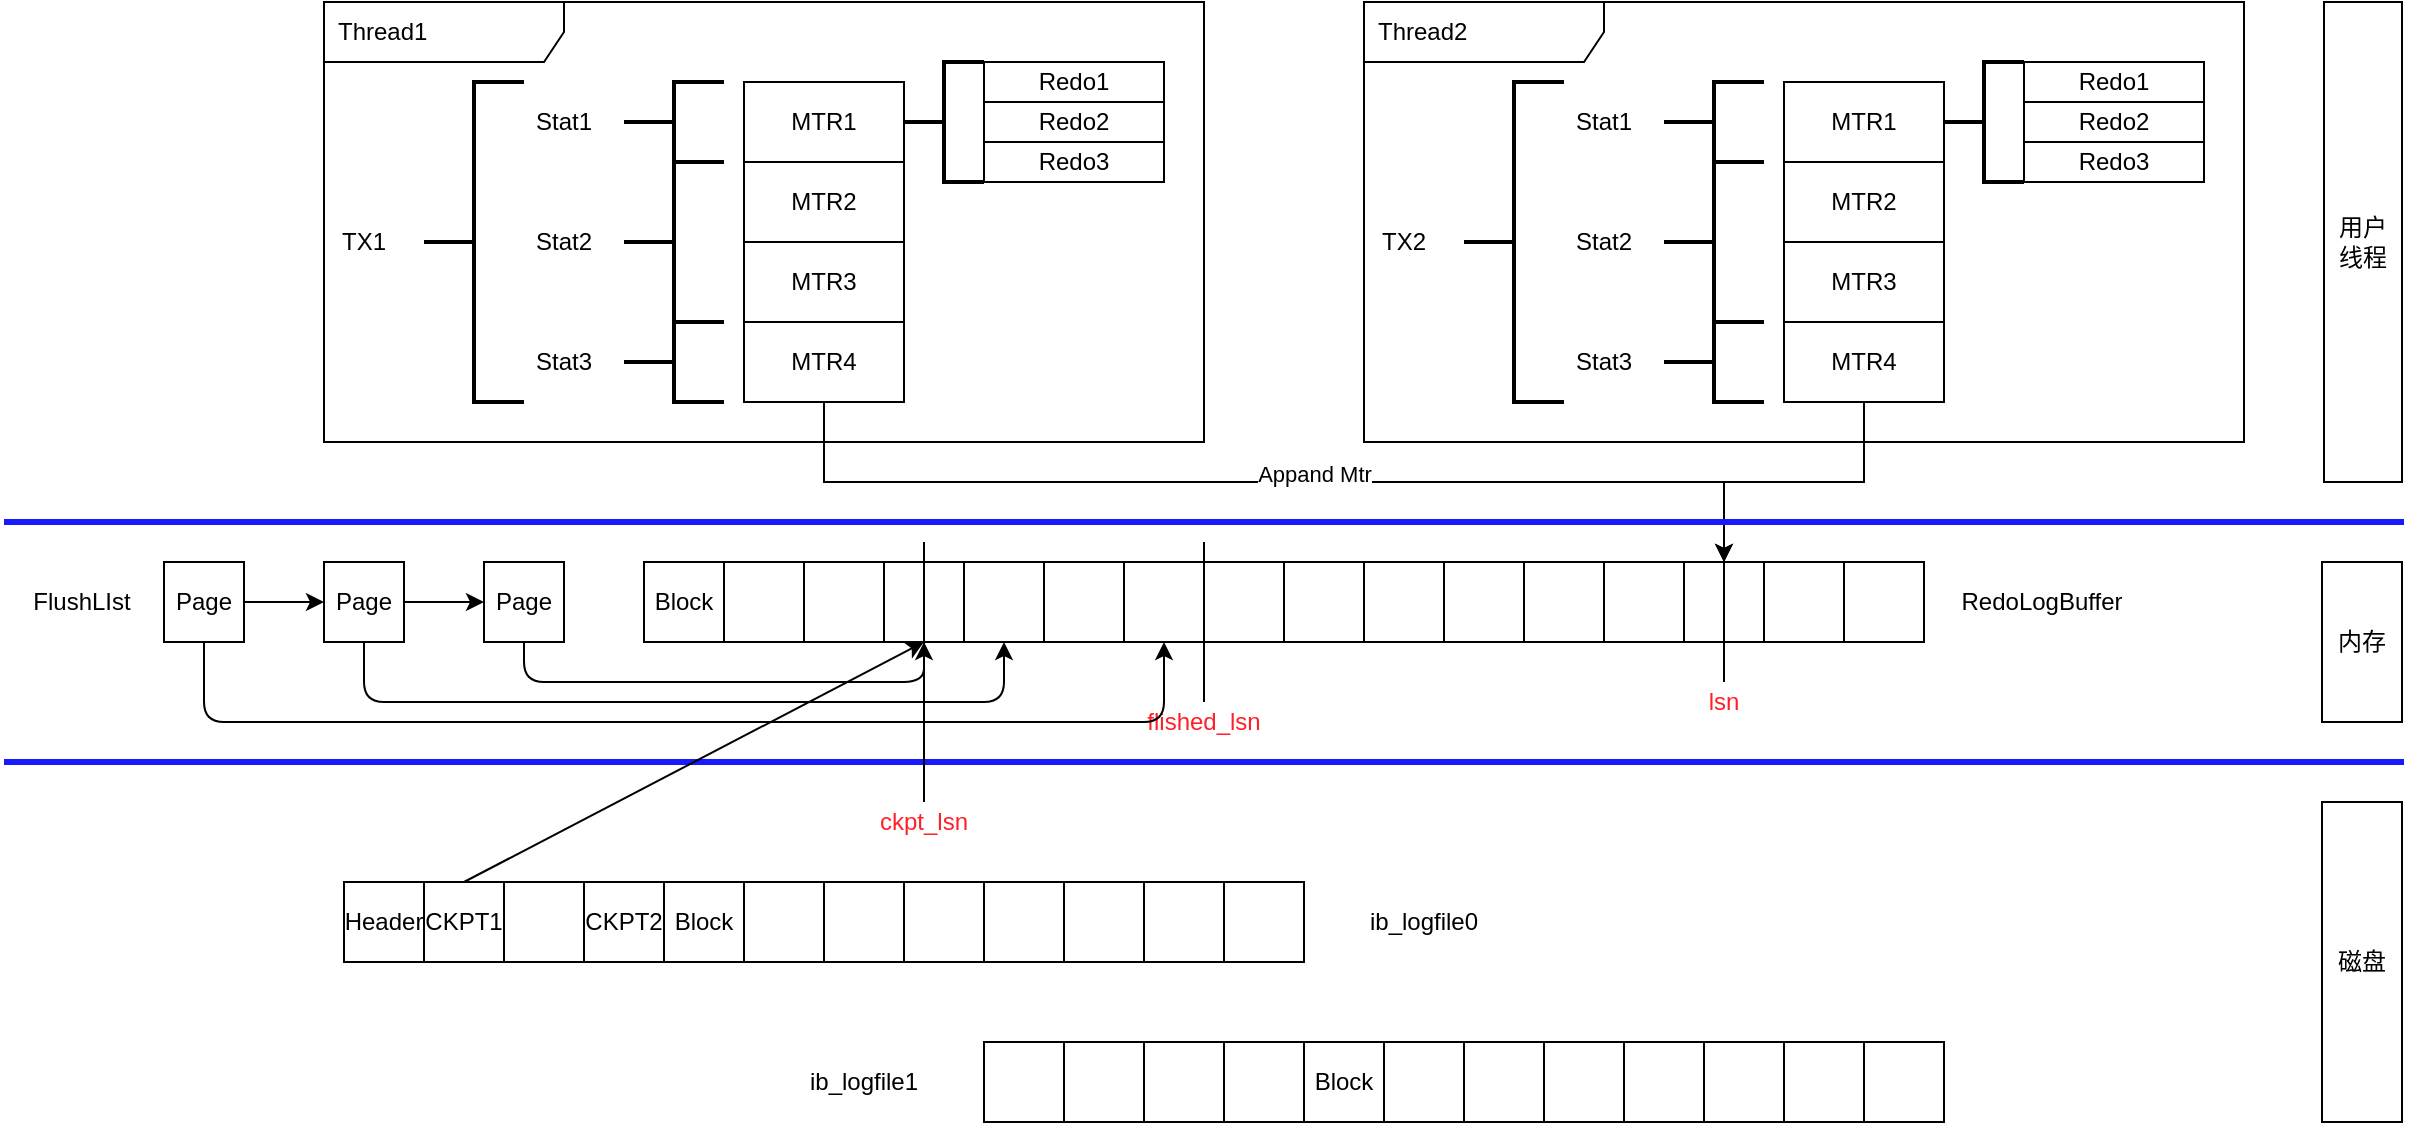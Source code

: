 <mxfile version="14.2.9" type="github">
  <diagram id="aE_Aujv4SpDu7suMMUOv" name="第 1 页">
    <mxGraphModel dx="916" dy="591" grid="1" gridSize="10" guides="1" tooltips="1" connect="1" arrows="1" fold="1" page="1" pageScale="1" pageWidth="827" pageHeight="1169" math="0" shadow="0">
      <root>
        <mxCell id="0" />
        <mxCell id="1" parent="0" />
        <mxCell id="SYQG03bMd1OEDl9VJ-Bb-1" value="MTR1" style="rounded=0;whiteSpace=wrap;html=1;" vertex="1" parent="1">
          <mxGeometry x="411" y="80" width="80" height="40" as="geometry" />
        </mxCell>
        <mxCell id="SYQG03bMd1OEDl9VJ-Bb-2" value="MTR2" style="rounded=0;whiteSpace=wrap;html=1;" vertex="1" parent="1">
          <mxGeometry x="411" y="120" width="80" height="40" as="geometry" />
        </mxCell>
        <mxCell id="SYQG03bMd1OEDl9VJ-Bb-3" value="MTR3" style="rounded=0;whiteSpace=wrap;html=1;" vertex="1" parent="1">
          <mxGeometry x="411" y="160" width="80" height="40" as="geometry" />
        </mxCell>
        <mxCell id="SYQG03bMd1OEDl9VJ-Bb-81" value="" style="edgeStyle=orthogonalEdgeStyle;rounded=0;orthogonalLoop=1;jettySize=auto;html=1;entryX=0.5;entryY=0;entryDx=0;entryDy=0;" edge="1" parent="1" source="SYQG03bMd1OEDl9VJ-Bb-4" target="SYQG03bMd1OEDl9VJ-Bb-53">
          <mxGeometry relative="1" as="geometry">
            <Array as="points">
              <mxPoint x="451" y="280" />
              <mxPoint x="901" y="280" />
            </Array>
          </mxGeometry>
        </mxCell>
        <mxCell id="SYQG03bMd1OEDl9VJ-Bb-83" value="Appand Mtr" style="edgeLabel;html=1;align=center;verticalAlign=middle;resizable=0;points=[];" vertex="1" connectable="0" parent="SYQG03bMd1OEDl9VJ-Bb-81">
          <mxGeometry x="0.075" y="4" relative="1" as="geometry">
            <mxPoint as="offset" />
          </mxGeometry>
        </mxCell>
        <mxCell id="SYQG03bMd1OEDl9VJ-Bb-4" value="MTR4" style="rounded=0;whiteSpace=wrap;html=1;" vertex="1" parent="1">
          <mxGeometry x="411" y="200" width="80" height="40" as="geometry" />
        </mxCell>
        <mxCell id="SYQG03bMd1OEDl9VJ-Bb-5" value="Redo1" style="rounded=0;whiteSpace=wrap;html=1;" vertex="1" parent="1">
          <mxGeometry x="531" y="70" width="90" height="20" as="geometry" />
        </mxCell>
        <mxCell id="SYQG03bMd1OEDl9VJ-Bb-6" value="Redo2" style="rounded=0;whiteSpace=wrap;html=1;" vertex="1" parent="1">
          <mxGeometry x="531" y="90" width="90" height="20" as="geometry" />
        </mxCell>
        <mxCell id="SYQG03bMd1OEDl9VJ-Bb-7" value="Redo3" style="rounded=0;whiteSpace=wrap;html=1;" vertex="1" parent="1">
          <mxGeometry x="531" y="110" width="90" height="20" as="geometry" />
        </mxCell>
        <mxCell id="SYQG03bMd1OEDl9VJ-Bb-8" value="" style="strokeWidth=2;html=1;shape=mxgraph.flowchart.annotation_2;align=left;labelPosition=right;pointerEvents=1;" vertex="1" parent="1">
          <mxGeometry x="351" y="200" width="50" height="40" as="geometry" />
        </mxCell>
        <mxCell id="SYQG03bMd1OEDl9VJ-Bb-9" value="" style="strokeWidth=2;html=1;shape=mxgraph.flowchart.annotation_2;align=left;labelPosition=right;pointerEvents=1;" vertex="1" parent="1">
          <mxGeometry x="351" y="120" width="50" height="80" as="geometry" />
        </mxCell>
        <mxCell id="SYQG03bMd1OEDl9VJ-Bb-10" value="" style="strokeWidth=2;html=1;shape=mxgraph.flowchart.annotation_2;align=left;labelPosition=right;pointerEvents=1;" vertex="1" parent="1">
          <mxGeometry x="351" y="80" width="50" height="40" as="geometry" />
        </mxCell>
        <mxCell id="SYQG03bMd1OEDl9VJ-Bb-11" value="Stat1" style="text;html=1;strokeColor=none;fillColor=none;align=center;verticalAlign=middle;whiteSpace=wrap;rounded=0;" vertex="1" parent="1">
          <mxGeometry x="301" y="90" width="40" height="20" as="geometry" />
        </mxCell>
        <mxCell id="SYQG03bMd1OEDl9VJ-Bb-12" value="Stat2" style="text;html=1;strokeColor=none;fillColor=none;align=center;verticalAlign=middle;whiteSpace=wrap;rounded=0;" vertex="1" parent="1">
          <mxGeometry x="301" y="150" width="40" height="20" as="geometry" />
        </mxCell>
        <mxCell id="SYQG03bMd1OEDl9VJ-Bb-13" value="Stat3" style="text;html=1;strokeColor=none;fillColor=none;align=center;verticalAlign=middle;whiteSpace=wrap;rounded=0;" vertex="1" parent="1">
          <mxGeometry x="301" y="210" width="40" height="20" as="geometry" />
        </mxCell>
        <mxCell id="SYQG03bMd1OEDl9VJ-Bb-14" value="" style="strokeWidth=2;html=1;shape=mxgraph.flowchart.annotation_2;align=left;labelPosition=right;pointerEvents=1;" vertex="1" parent="1">
          <mxGeometry x="251" y="80" width="50" height="160" as="geometry" />
        </mxCell>
        <mxCell id="SYQG03bMd1OEDl9VJ-Bb-15" value="TX1" style="text;html=1;strokeColor=none;fillColor=none;align=center;verticalAlign=middle;whiteSpace=wrap;rounded=0;" vertex="1" parent="1">
          <mxGeometry x="201" y="150" width="40" height="20" as="geometry" />
        </mxCell>
        <mxCell id="SYQG03bMd1OEDl9VJ-Bb-16" value="" style="strokeWidth=2;html=1;shape=mxgraph.flowchart.annotation_2;align=left;labelPosition=right;pointerEvents=1;" vertex="1" parent="1">
          <mxGeometry x="491" y="70" width="40" height="60" as="geometry" />
        </mxCell>
        <mxCell id="SYQG03bMd1OEDl9VJ-Bb-17" value="Thread1" style="shape=umlFrame;whiteSpace=wrap;html=1;width=120;height=30;boundedLbl=1;verticalAlign=middle;align=left;spacingLeft=5;" vertex="1" parent="1">
          <mxGeometry x="201" y="40" width="440" height="220" as="geometry" />
        </mxCell>
        <mxCell id="SYQG03bMd1OEDl9VJ-Bb-19" value="MTR1" style="rounded=0;whiteSpace=wrap;html=1;" vertex="1" parent="1">
          <mxGeometry x="931" y="80" width="80" height="40" as="geometry" />
        </mxCell>
        <mxCell id="SYQG03bMd1OEDl9VJ-Bb-20" value="MTR2" style="rounded=0;whiteSpace=wrap;html=1;" vertex="1" parent="1">
          <mxGeometry x="931" y="120" width="80" height="40" as="geometry" />
        </mxCell>
        <mxCell id="SYQG03bMd1OEDl9VJ-Bb-21" value="MTR3" style="rounded=0;whiteSpace=wrap;html=1;" vertex="1" parent="1">
          <mxGeometry x="931" y="160" width="80" height="40" as="geometry" />
        </mxCell>
        <mxCell id="SYQG03bMd1OEDl9VJ-Bb-82" value="" style="edgeStyle=orthogonalEdgeStyle;rounded=0;orthogonalLoop=1;jettySize=auto;html=1;entryX=0.5;entryY=0;entryDx=0;entryDy=0;" edge="1" parent="1" source="SYQG03bMd1OEDl9VJ-Bb-22" target="SYQG03bMd1OEDl9VJ-Bb-53">
          <mxGeometry relative="1" as="geometry">
            <Array as="points">
              <mxPoint x="971" y="280" />
              <mxPoint x="901" y="280" />
            </Array>
          </mxGeometry>
        </mxCell>
        <mxCell id="SYQG03bMd1OEDl9VJ-Bb-22" value="MTR4" style="rounded=0;whiteSpace=wrap;html=1;" vertex="1" parent="1">
          <mxGeometry x="931" y="200" width="80" height="40" as="geometry" />
        </mxCell>
        <mxCell id="SYQG03bMd1OEDl9VJ-Bb-23" value="Redo1" style="rounded=0;whiteSpace=wrap;html=1;" vertex="1" parent="1">
          <mxGeometry x="1051" y="70" width="90" height="20" as="geometry" />
        </mxCell>
        <mxCell id="SYQG03bMd1OEDl9VJ-Bb-24" value="Redo2" style="rounded=0;whiteSpace=wrap;html=1;" vertex="1" parent="1">
          <mxGeometry x="1051" y="90" width="90" height="20" as="geometry" />
        </mxCell>
        <mxCell id="SYQG03bMd1OEDl9VJ-Bb-25" value="Redo3" style="rounded=0;whiteSpace=wrap;html=1;" vertex="1" parent="1">
          <mxGeometry x="1051" y="110" width="90" height="20" as="geometry" />
        </mxCell>
        <mxCell id="SYQG03bMd1OEDl9VJ-Bb-26" value="" style="strokeWidth=2;html=1;shape=mxgraph.flowchart.annotation_2;align=left;labelPosition=right;pointerEvents=1;" vertex="1" parent="1">
          <mxGeometry x="871" y="200" width="50" height="40" as="geometry" />
        </mxCell>
        <mxCell id="SYQG03bMd1OEDl9VJ-Bb-27" value="" style="strokeWidth=2;html=1;shape=mxgraph.flowchart.annotation_2;align=left;labelPosition=right;pointerEvents=1;" vertex="1" parent="1">
          <mxGeometry x="871" y="120" width="50" height="80" as="geometry" />
        </mxCell>
        <mxCell id="SYQG03bMd1OEDl9VJ-Bb-28" value="" style="strokeWidth=2;html=1;shape=mxgraph.flowchart.annotation_2;align=left;labelPosition=right;pointerEvents=1;" vertex="1" parent="1">
          <mxGeometry x="871" y="80" width="50" height="40" as="geometry" />
        </mxCell>
        <mxCell id="SYQG03bMd1OEDl9VJ-Bb-29" value="Stat1" style="text;html=1;strokeColor=none;fillColor=none;align=center;verticalAlign=middle;whiteSpace=wrap;rounded=0;" vertex="1" parent="1">
          <mxGeometry x="821" y="90" width="40" height="20" as="geometry" />
        </mxCell>
        <mxCell id="SYQG03bMd1OEDl9VJ-Bb-30" value="Stat2" style="text;html=1;strokeColor=none;fillColor=none;align=center;verticalAlign=middle;whiteSpace=wrap;rounded=0;" vertex="1" parent="1">
          <mxGeometry x="821" y="150" width="40" height="20" as="geometry" />
        </mxCell>
        <mxCell id="SYQG03bMd1OEDl9VJ-Bb-31" value="Stat3" style="text;html=1;strokeColor=none;fillColor=none;align=center;verticalAlign=middle;whiteSpace=wrap;rounded=0;" vertex="1" parent="1">
          <mxGeometry x="821" y="210" width="40" height="20" as="geometry" />
        </mxCell>
        <mxCell id="SYQG03bMd1OEDl9VJ-Bb-32" value="" style="strokeWidth=2;html=1;shape=mxgraph.flowchart.annotation_2;align=left;labelPosition=right;pointerEvents=1;" vertex="1" parent="1">
          <mxGeometry x="771" y="80" width="50" height="160" as="geometry" />
        </mxCell>
        <mxCell id="SYQG03bMd1OEDl9VJ-Bb-33" value="TX2" style="text;html=1;strokeColor=none;fillColor=none;align=center;verticalAlign=middle;whiteSpace=wrap;rounded=0;" vertex="1" parent="1">
          <mxGeometry x="721" y="150" width="40" height="20" as="geometry" />
        </mxCell>
        <mxCell id="SYQG03bMd1OEDl9VJ-Bb-34" value="" style="strokeWidth=2;html=1;shape=mxgraph.flowchart.annotation_2;align=left;labelPosition=right;pointerEvents=1;" vertex="1" parent="1">
          <mxGeometry x="1011" y="70" width="40" height="60" as="geometry" />
        </mxCell>
        <mxCell id="SYQG03bMd1OEDl9VJ-Bb-35" value="Thread2" style="shape=umlFrame;whiteSpace=wrap;html=1;width=120;height=30;boundedLbl=1;verticalAlign=middle;align=left;spacingLeft=5;" vertex="1" parent="1">
          <mxGeometry x="721" y="40" width="440" height="220" as="geometry" />
        </mxCell>
        <mxCell id="SYQG03bMd1OEDl9VJ-Bb-36" value="Block" style="rounded=0;whiteSpace=wrap;html=1;" vertex="1" parent="1">
          <mxGeometry x="361" y="320" width="40" height="40" as="geometry" />
        </mxCell>
        <mxCell id="SYQG03bMd1OEDl9VJ-Bb-37" value="" style="rounded=0;whiteSpace=wrap;html=1;" vertex="1" parent="1">
          <mxGeometry x="401" y="320" width="40" height="40" as="geometry" />
        </mxCell>
        <mxCell id="SYQG03bMd1OEDl9VJ-Bb-38" value="" style="rounded=0;whiteSpace=wrap;html=1;" vertex="1" parent="1">
          <mxGeometry x="441" y="320" width="40" height="40" as="geometry" />
        </mxCell>
        <mxCell id="SYQG03bMd1OEDl9VJ-Bb-39" value="" style="rounded=0;whiteSpace=wrap;html=1;" vertex="1" parent="1">
          <mxGeometry x="481" y="320" width="40" height="40" as="geometry" />
        </mxCell>
        <mxCell id="SYQG03bMd1OEDl9VJ-Bb-40" value="" style="rounded=0;whiteSpace=wrap;html=1;" vertex="1" parent="1">
          <mxGeometry x="521" y="320" width="40" height="40" as="geometry" />
        </mxCell>
        <mxCell id="SYQG03bMd1OEDl9VJ-Bb-41" value="" style="rounded=0;whiteSpace=wrap;html=1;" vertex="1" parent="1">
          <mxGeometry x="561" y="320" width="40" height="40" as="geometry" />
        </mxCell>
        <mxCell id="SYQG03bMd1OEDl9VJ-Bb-42" value="" style="rounded=0;whiteSpace=wrap;html=1;" vertex="1" parent="1">
          <mxGeometry x="601" y="320" width="40" height="40" as="geometry" />
        </mxCell>
        <mxCell id="SYQG03bMd1OEDl9VJ-Bb-43" value="" style="rounded=0;whiteSpace=wrap;html=1;" vertex="1" parent="1">
          <mxGeometry x="641" y="320" width="40" height="40" as="geometry" />
        </mxCell>
        <mxCell id="SYQG03bMd1OEDl9VJ-Bb-44" value="" style="rounded=0;whiteSpace=wrap;html=1;" vertex="1" parent="1">
          <mxGeometry x="681" y="320" width="40" height="40" as="geometry" />
        </mxCell>
        <mxCell id="SYQG03bMd1OEDl9VJ-Bb-45" value="" style="rounded=0;whiteSpace=wrap;html=1;" vertex="1" parent="1">
          <mxGeometry x="721" y="320" width="40" height="40" as="geometry" />
        </mxCell>
        <mxCell id="SYQG03bMd1OEDl9VJ-Bb-46" value="Header" style="rounded=0;whiteSpace=wrap;html=1;" vertex="1" parent="1">
          <mxGeometry x="211" y="480" width="40" height="40" as="geometry" />
        </mxCell>
        <mxCell id="SYQG03bMd1OEDl9VJ-Bb-47" value="" style="rounded=0;whiteSpace=wrap;html=1;" vertex="1" parent="1">
          <mxGeometry x="761" y="320" width="40" height="40" as="geometry" />
        </mxCell>
        <mxCell id="SYQG03bMd1OEDl9VJ-Bb-50" value="" style="rounded=0;whiteSpace=wrap;html=1;" vertex="1" parent="1">
          <mxGeometry x="961" y="320" width="40" height="40" as="geometry" />
        </mxCell>
        <mxCell id="SYQG03bMd1OEDl9VJ-Bb-51" value="" style="rounded=0;whiteSpace=wrap;html=1;" vertex="1" parent="1">
          <mxGeometry x="801" y="320" width="40" height="40" as="geometry" />
        </mxCell>
        <mxCell id="SYQG03bMd1OEDl9VJ-Bb-52" value="" style="rounded=0;whiteSpace=wrap;html=1;" vertex="1" parent="1">
          <mxGeometry x="841" y="320" width="40" height="40" as="geometry" />
        </mxCell>
        <mxCell id="SYQG03bMd1OEDl9VJ-Bb-53" value="" style="rounded=0;whiteSpace=wrap;html=1;" vertex="1" parent="1">
          <mxGeometry x="881" y="320" width="40" height="40" as="geometry" />
        </mxCell>
        <mxCell id="SYQG03bMd1OEDl9VJ-Bb-54" value="" style="rounded=0;whiteSpace=wrap;html=1;" vertex="1" parent="1">
          <mxGeometry x="921" y="320" width="40" height="40" as="geometry" />
        </mxCell>
        <mxCell id="SYQG03bMd1OEDl9VJ-Bb-55" value="CKPT1" style="rounded=0;whiteSpace=wrap;html=1;" vertex="1" parent="1">
          <mxGeometry x="251" y="480" width="40" height="40" as="geometry" />
        </mxCell>
        <mxCell id="SYQG03bMd1OEDl9VJ-Bb-56" value="" style="rounded=0;whiteSpace=wrap;html=1;" vertex="1" parent="1">
          <mxGeometry x="291" y="480" width="40" height="40" as="geometry" />
        </mxCell>
        <mxCell id="SYQG03bMd1OEDl9VJ-Bb-57" value="CKPT2" style="rounded=0;whiteSpace=wrap;html=1;" vertex="1" parent="1">
          <mxGeometry x="331" y="480" width="40" height="40" as="geometry" />
        </mxCell>
        <mxCell id="SYQG03bMd1OEDl9VJ-Bb-58" value="Block" style="rounded=0;whiteSpace=wrap;html=1;" vertex="1" parent="1">
          <mxGeometry x="371" y="480" width="40" height="40" as="geometry" />
        </mxCell>
        <mxCell id="SYQG03bMd1OEDl9VJ-Bb-59" value="" style="rounded=0;whiteSpace=wrap;html=1;" vertex="1" parent="1">
          <mxGeometry x="411" y="480" width="40" height="40" as="geometry" />
        </mxCell>
        <mxCell id="SYQG03bMd1OEDl9VJ-Bb-60" value="" style="rounded=0;whiteSpace=wrap;html=1;" vertex="1" parent="1">
          <mxGeometry x="451" y="480" width="40" height="40" as="geometry" />
        </mxCell>
        <mxCell id="SYQG03bMd1OEDl9VJ-Bb-61" value="" style="rounded=0;whiteSpace=wrap;html=1;" vertex="1" parent="1">
          <mxGeometry x="491" y="480" width="40" height="40" as="geometry" />
        </mxCell>
        <mxCell id="SYQG03bMd1OEDl9VJ-Bb-62" value="" style="rounded=0;whiteSpace=wrap;html=1;" vertex="1" parent="1">
          <mxGeometry x="531" y="480" width="40" height="40" as="geometry" />
        </mxCell>
        <mxCell id="SYQG03bMd1OEDl9VJ-Bb-63" value="" style="rounded=0;whiteSpace=wrap;html=1;" vertex="1" parent="1">
          <mxGeometry x="571" y="480" width="40" height="40" as="geometry" />
        </mxCell>
        <mxCell id="SYQG03bMd1OEDl9VJ-Bb-64" value="" style="rounded=0;whiteSpace=wrap;html=1;" vertex="1" parent="1">
          <mxGeometry x="611" y="480" width="40" height="40" as="geometry" />
        </mxCell>
        <mxCell id="SYQG03bMd1OEDl9VJ-Bb-65" value="" style="rounded=0;whiteSpace=wrap;html=1;" vertex="1" parent="1">
          <mxGeometry x="651" y="480" width="40" height="40" as="geometry" />
        </mxCell>
        <mxCell id="SYQG03bMd1OEDl9VJ-Bb-66" value="" style="rounded=0;whiteSpace=wrap;html=1;" vertex="1" parent="1">
          <mxGeometry x="531" y="560" width="40" height="40" as="geometry" />
        </mxCell>
        <mxCell id="SYQG03bMd1OEDl9VJ-Bb-67" value="" style="rounded=0;whiteSpace=wrap;html=1;" vertex="1" parent="1">
          <mxGeometry x="571" y="560" width="40" height="40" as="geometry" />
        </mxCell>
        <mxCell id="SYQG03bMd1OEDl9VJ-Bb-68" value="" style="rounded=0;whiteSpace=wrap;html=1;" vertex="1" parent="1">
          <mxGeometry x="611" y="560" width="40" height="40" as="geometry" />
        </mxCell>
        <mxCell id="SYQG03bMd1OEDl9VJ-Bb-69" value="" style="rounded=0;whiteSpace=wrap;html=1;" vertex="1" parent="1">
          <mxGeometry x="651" y="560" width="40" height="40" as="geometry" />
        </mxCell>
        <mxCell id="SYQG03bMd1OEDl9VJ-Bb-70" value="Block" style="rounded=0;whiteSpace=wrap;html=1;" vertex="1" parent="1">
          <mxGeometry x="691" y="560" width="40" height="40" as="geometry" />
        </mxCell>
        <mxCell id="SYQG03bMd1OEDl9VJ-Bb-71" value="" style="rounded=0;whiteSpace=wrap;html=1;" vertex="1" parent="1">
          <mxGeometry x="731" y="560" width="40" height="40" as="geometry" />
        </mxCell>
        <mxCell id="SYQG03bMd1OEDl9VJ-Bb-72" value="" style="rounded=0;whiteSpace=wrap;html=1;" vertex="1" parent="1">
          <mxGeometry x="771" y="560" width="40" height="40" as="geometry" />
        </mxCell>
        <mxCell id="SYQG03bMd1OEDl9VJ-Bb-73" value="" style="rounded=0;whiteSpace=wrap;html=1;" vertex="1" parent="1">
          <mxGeometry x="811" y="560" width="40" height="40" as="geometry" />
        </mxCell>
        <mxCell id="SYQG03bMd1OEDl9VJ-Bb-74" value="" style="rounded=0;whiteSpace=wrap;html=1;" vertex="1" parent="1">
          <mxGeometry x="851" y="560" width="40" height="40" as="geometry" />
        </mxCell>
        <mxCell id="SYQG03bMd1OEDl9VJ-Bb-75" value="" style="rounded=0;whiteSpace=wrap;html=1;" vertex="1" parent="1">
          <mxGeometry x="891" y="560" width="40" height="40" as="geometry" />
        </mxCell>
        <mxCell id="SYQG03bMd1OEDl9VJ-Bb-76" value="" style="rounded=0;whiteSpace=wrap;html=1;" vertex="1" parent="1">
          <mxGeometry x="931" y="560" width="40" height="40" as="geometry" />
        </mxCell>
        <mxCell id="SYQG03bMd1OEDl9VJ-Bb-77" value="" style="rounded=0;whiteSpace=wrap;html=1;" vertex="1" parent="1">
          <mxGeometry x="971" y="560" width="40" height="40" as="geometry" />
        </mxCell>
        <mxCell id="SYQG03bMd1OEDl9VJ-Bb-78" value="ib_logfile0" style="text;html=1;strokeColor=none;fillColor=none;align=center;verticalAlign=middle;whiteSpace=wrap;rounded=0;" vertex="1" parent="1">
          <mxGeometry x="731" y="490" width="40" height="20" as="geometry" />
        </mxCell>
        <mxCell id="SYQG03bMd1OEDl9VJ-Bb-79" value="ib_logfile1" style="text;html=1;strokeColor=none;fillColor=none;align=center;verticalAlign=middle;whiteSpace=wrap;rounded=0;" vertex="1" parent="1">
          <mxGeometry x="451" y="570" width="40" height="20" as="geometry" />
        </mxCell>
        <mxCell id="SYQG03bMd1OEDl9VJ-Bb-84" value="" style="endArrow=none;html=1;" edge="1" parent="1">
          <mxGeometry width="50" height="50" relative="1" as="geometry">
            <mxPoint x="901" y="380" as="sourcePoint" />
            <mxPoint x="901" y="310" as="targetPoint" />
          </mxGeometry>
        </mxCell>
        <mxCell id="SYQG03bMd1OEDl9VJ-Bb-86" value="" style="endArrow=none;html=1;strokeColor=#1919FF;strokeWidth=3;" edge="1" parent="1">
          <mxGeometry width="50" height="50" relative="1" as="geometry">
            <mxPoint x="41" y="420" as="sourcePoint" />
            <mxPoint x="1241" y="420" as="targetPoint" />
          </mxGeometry>
        </mxCell>
        <mxCell id="SYQG03bMd1OEDl9VJ-Bb-88" value="" style="endArrow=none;html=1;strokeColor=#1919FF;strokeWidth=3;" edge="1" parent="1">
          <mxGeometry width="50" height="50" relative="1" as="geometry">
            <mxPoint x="41" y="300" as="sourcePoint" />
            <mxPoint x="1241" y="300" as="targetPoint" />
          </mxGeometry>
        </mxCell>
        <mxCell id="SYQG03bMd1OEDl9VJ-Bb-91" value="&lt;span&gt;用户&lt;br&gt;线程&lt;/span&gt;" style="rounded=0;whiteSpace=wrap;html=1;" vertex="1" parent="1">
          <mxGeometry x="1201" y="40" width="39" height="240" as="geometry" />
        </mxCell>
        <mxCell id="SYQG03bMd1OEDl9VJ-Bb-92" value="内存" style="rounded=0;whiteSpace=wrap;html=1;" vertex="1" parent="1">
          <mxGeometry x="1200" y="320" width="40" height="80" as="geometry" />
        </mxCell>
        <mxCell id="SYQG03bMd1OEDl9VJ-Bb-95" value="磁盘" style="rounded=0;whiteSpace=wrap;html=1;" vertex="1" parent="1">
          <mxGeometry x="1200" y="440" width="40" height="160" as="geometry" />
        </mxCell>
        <mxCell id="SYQG03bMd1OEDl9VJ-Bb-96" value="&lt;font color=&quot;#ff2129&quot;&gt;lsn&lt;/font&gt;" style="text;html=1;strokeColor=none;fillColor=none;align=center;verticalAlign=middle;whiteSpace=wrap;rounded=0;" vertex="1" parent="1">
          <mxGeometry x="881" y="380" width="40" height="20" as="geometry" />
        </mxCell>
        <mxCell id="SYQG03bMd1OEDl9VJ-Bb-97" value="" style="endArrow=none;html=1;strokeWidth=1;" edge="1" parent="1" source="SYQG03bMd1OEDl9VJ-Bb-98">
          <mxGeometry width="50" height="50" relative="1" as="geometry">
            <mxPoint x="641" y="400" as="sourcePoint" />
            <mxPoint x="641" y="310" as="targetPoint" />
          </mxGeometry>
        </mxCell>
        <mxCell id="SYQG03bMd1OEDl9VJ-Bb-98" value="&lt;font color=&quot;#ff2129&quot;&gt;flished_lsn&lt;/font&gt;" style="text;html=1;strokeColor=none;fillColor=none;align=center;verticalAlign=middle;whiteSpace=wrap;rounded=0;" vertex="1" parent="1">
          <mxGeometry x="621" y="390" width="40" height="20" as="geometry" />
        </mxCell>
        <mxCell id="SYQG03bMd1OEDl9VJ-Bb-106" value="" style="edgeStyle=orthogonalEdgeStyle;rounded=0;orthogonalLoop=1;jettySize=auto;html=1;strokeColor=#000000;strokeWidth=1;" edge="1" parent="1" source="SYQG03bMd1OEDl9VJ-Bb-101" target="SYQG03bMd1OEDl9VJ-Bb-102">
          <mxGeometry relative="1" as="geometry" />
        </mxCell>
        <mxCell id="SYQG03bMd1OEDl9VJ-Bb-101" value="Page" style="rounded=0;whiteSpace=wrap;html=1;" vertex="1" parent="1">
          <mxGeometry x="121" y="320" width="40" height="40" as="geometry" />
        </mxCell>
        <mxCell id="SYQG03bMd1OEDl9VJ-Bb-107" value="" style="edgeStyle=orthogonalEdgeStyle;rounded=0;orthogonalLoop=1;jettySize=auto;html=1;strokeColor=#000000;strokeWidth=1;" edge="1" parent="1" source="SYQG03bMd1OEDl9VJ-Bb-102" target="SYQG03bMd1OEDl9VJ-Bb-103">
          <mxGeometry relative="1" as="geometry" />
        </mxCell>
        <mxCell id="SYQG03bMd1OEDl9VJ-Bb-102" value="Page" style="rounded=0;whiteSpace=wrap;html=1;" vertex="1" parent="1">
          <mxGeometry x="201" y="320" width="40" height="40" as="geometry" />
        </mxCell>
        <mxCell id="SYQG03bMd1OEDl9VJ-Bb-103" value="Page" style="rounded=0;whiteSpace=wrap;html=1;" vertex="1" parent="1">
          <mxGeometry x="281" y="320" width="40" height="40" as="geometry" />
        </mxCell>
        <mxCell id="SYQG03bMd1OEDl9VJ-Bb-110" value="FlushLIst" style="text;html=1;strokeColor=none;fillColor=none;align=center;verticalAlign=middle;whiteSpace=wrap;rounded=0;" vertex="1" parent="1">
          <mxGeometry x="60" y="320" width="40" height="40" as="geometry" />
        </mxCell>
        <mxCell id="SYQG03bMd1OEDl9VJ-Bb-111" value="" style="endArrow=classic;html=1;strokeColor=#000000;strokeWidth=1;exitX=0.5;exitY=1;exitDx=0;exitDy=0;entryX=0.5;entryY=1;entryDx=0;entryDy=0;" edge="1" parent="1" source="SYQG03bMd1OEDl9VJ-Bb-103" target="SYQG03bMd1OEDl9VJ-Bb-39">
          <mxGeometry width="50" height="50" relative="1" as="geometry">
            <mxPoint x="-9" y="420" as="sourcePoint" />
            <mxPoint x="301" y="400" as="targetPoint" />
            <Array as="points">
              <mxPoint x="301" y="380" />
              <mxPoint x="501" y="380" />
            </Array>
          </mxGeometry>
        </mxCell>
        <mxCell id="SYQG03bMd1OEDl9VJ-Bb-112" value="" style="endArrow=classic;html=1;strokeColor=#000000;strokeWidth=1;exitX=0.5;exitY=1;exitDx=0;exitDy=0;entryX=0.5;entryY=1;entryDx=0;entryDy=0;" edge="1" parent="1" source="SYQG03bMd1OEDl9VJ-Bb-102" target="SYQG03bMd1OEDl9VJ-Bb-40">
          <mxGeometry width="50" height="50" relative="1" as="geometry">
            <mxPoint x="311" y="370" as="sourcePoint" />
            <mxPoint x="511" y="370" as="targetPoint" />
            <Array as="points">
              <mxPoint x="221" y="390" />
              <mxPoint x="541" y="390" />
            </Array>
          </mxGeometry>
        </mxCell>
        <mxCell id="SYQG03bMd1OEDl9VJ-Bb-113" value="" style="endArrow=classic;html=1;strokeColor=#000000;strokeWidth=1;exitX=0.5;exitY=1;exitDx=0;exitDy=0;entryX=0.5;entryY=1;entryDx=0;entryDy=0;" edge="1" parent="1" source="SYQG03bMd1OEDl9VJ-Bb-101" target="SYQG03bMd1OEDl9VJ-Bb-42">
          <mxGeometry width="50" height="50" relative="1" as="geometry">
            <mxPoint x="231" y="370" as="sourcePoint" />
            <mxPoint x="551" y="370" as="targetPoint" />
            <Array as="points">
              <mxPoint x="141" y="400" />
              <mxPoint x="621" y="400" />
            </Array>
          </mxGeometry>
        </mxCell>
        <mxCell id="SYQG03bMd1OEDl9VJ-Bb-114" value="" style="endArrow=classic;html=1;strokeColor=#000000;strokeWidth=1;exitX=0.5;exitY=0;exitDx=0;exitDy=0;" edge="1" parent="1" source="SYQG03bMd1OEDl9VJ-Bb-55">
          <mxGeometry width="50" height="50" relative="1" as="geometry">
            <mxPoint x="141" y="450" as="sourcePoint" />
            <mxPoint x="501" y="360" as="targetPoint" />
          </mxGeometry>
        </mxCell>
        <mxCell id="SYQG03bMd1OEDl9VJ-Bb-117" value="" style="endArrow=none;html=1;strokeColor=#000000;strokeWidth=1;" edge="1" parent="1">
          <mxGeometry width="50" height="50" relative="1" as="geometry">
            <mxPoint x="501" y="440" as="sourcePoint" />
            <mxPoint x="501" y="310" as="targetPoint" />
          </mxGeometry>
        </mxCell>
        <mxCell id="SYQG03bMd1OEDl9VJ-Bb-120" value="&lt;font color=&quot;#ff2129&quot;&gt;ckpt_lsn&lt;/font&gt;" style="text;html=1;strokeColor=none;fillColor=none;align=center;verticalAlign=middle;whiteSpace=wrap;rounded=0;" vertex="1" parent="1">
          <mxGeometry x="481" y="440" width="40" height="20" as="geometry" />
        </mxCell>
        <mxCell id="SYQG03bMd1OEDl9VJ-Bb-121" value="RedoLogBuffer" style="text;html=1;strokeColor=none;fillColor=none;align=center;verticalAlign=middle;whiteSpace=wrap;rounded=0;" vertex="1" parent="1">
          <mxGeometry x="1040" y="320" width="40" height="40" as="geometry" />
        </mxCell>
      </root>
    </mxGraphModel>
  </diagram>
</mxfile>
